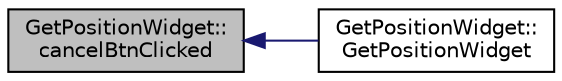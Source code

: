 digraph "GetPositionWidget::cancelBtnClicked"
{
 // INTERACTIVE_SVG=YES
  edge [fontname="Helvetica",fontsize="10",labelfontname="Helvetica",labelfontsize="10"];
  node [fontname="Helvetica",fontsize="10",shape=record];
  rankdir="LR";
  Node1 [label="GetPositionWidget::\lcancelBtnClicked",height=0.2,width=0.4,color="black", fillcolor="grey75", style="filled", fontcolor="black"];
  Node1 -> Node2 [dir="back",color="midnightblue",fontsize="10",style="solid",fontname="Helvetica"];
  Node2 [label="GetPositionWidget::\lGetPositionWidget",height=0.2,width=0.4,color="black", fillcolor="white", style="filled",URL="$d0/d3a/class_get_position_widget.html#afc21c6466f396e6299c37c82ce750f42"];
}
